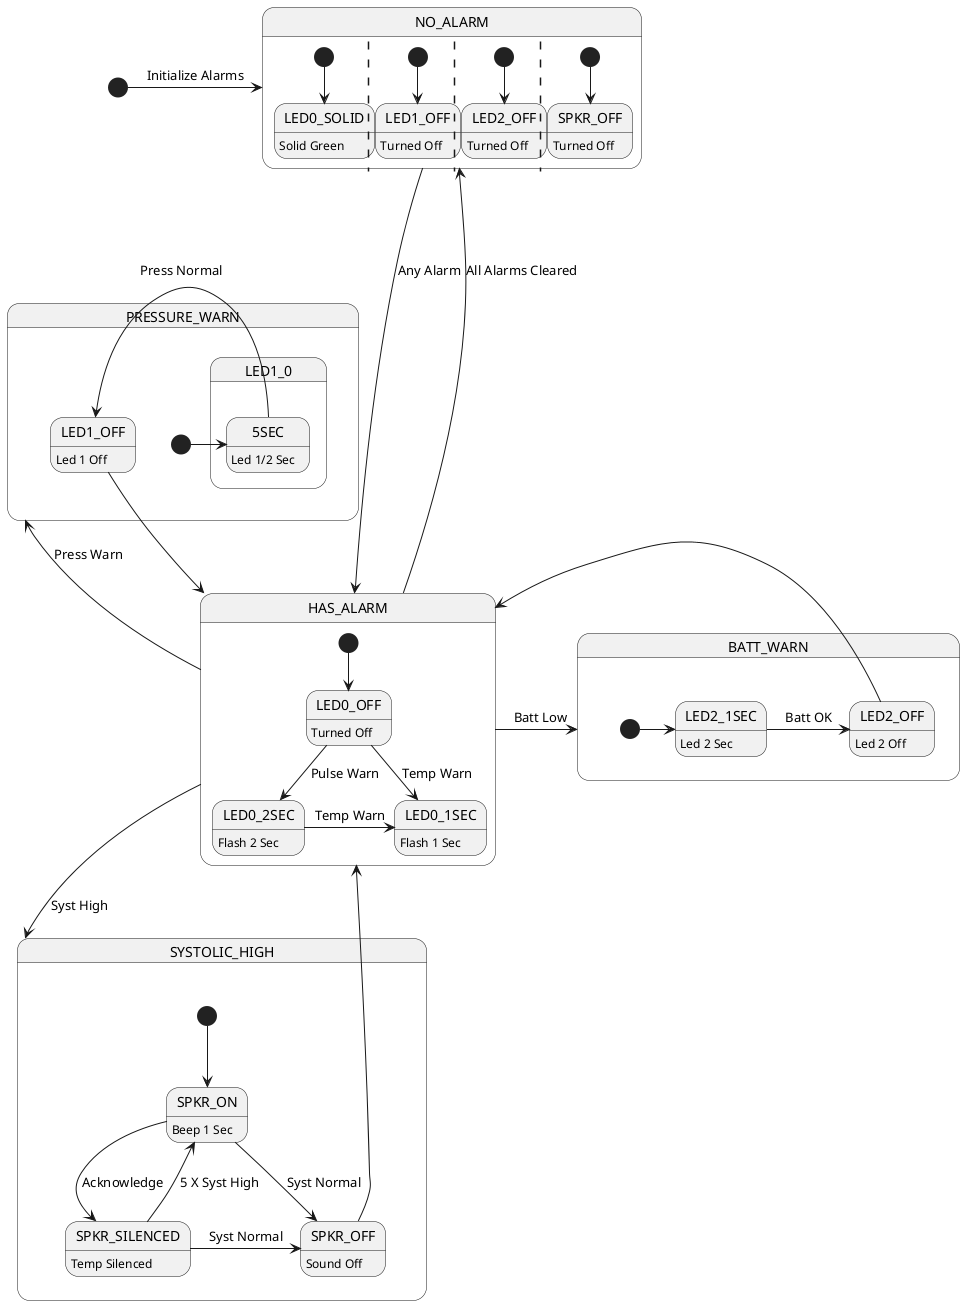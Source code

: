 @startuml
'scale 600 width

skinparam defaultFontName "Lucida Console"
'skinparam linetype ortho
'hide empty members
'skinparam defaultTextAlignment center



[*] -> NO_ALARM : Initialize Alarms
state NO_ALARM {
  [*] --> LED0_SOLID
  LED0_SOLID : Solid Green
  ||
  [*] --> LED1_OFF
  LED1_OFF : Turned Off
  ||
  [*] --> LED2_OFF
  LED2_OFF : Turned Off
  ||
  [*] --> SPKR_OFF
  SPKR_OFF : Turned Off
}


NO_ALARM --down--> HAS_ALARM : Any Alarm
HAS_ALARM --up--> NO_ALARM : All Alarms Cleared
state HAS_ALARM {
  LED0_OFF: Turned Off
  LED0_1SEC: Flash 1 Sec
  LED0_2SEC: Flash 2 Sec

  [*] -down-> LED0_OFF
  LED0_OFF -down-> LED0_2SEC : Pulse Warn
  LED0_OFF -down-> LED0_1SEC : Temp Warn
  LED0_2SEC -right-> LED0_1SEC : Temp Warn
}


HAS_ALARM -down-> SYSTOLIC_HIGH : Syst High
state SYSTOLIC_HIGH {
  state SYST_SPKR_OFF as "SPKR_OFF"
  SYST_SPKR_OFF : Sound Off
  SPKR_ON : Beep 1 Sec
  SPKR_SILENCED : Temp Silenced

  [*] -down-> SPKR_ON
  SPKR_ON -down-> SPKR_SILENCED : Acknowledge
  SPKR_ON -right-> SYST_SPKR_OFF : Syst Normal
  SPKR_SILENCED -up-> SPKR_ON : 5 X Syst High
  SPKR_SILENCED -right-> SYST_SPKR_OFF : Syst Normal
  SYST_SPKR_OFF -up-> HAS_ALARM

}

HAS_ALARM -right-> BATT_WARN : Batt Low
state BATT_WARN {
  state BATT_WARN_LED2_OFF as "LED2_OFF"
  BATT_WARN_LED2_OFF : Led 2 Off
  LED2_1SEC: Led 2 Sec

  [*] -> LED2_1SEC
  LED2_1SEC -> BATT_WARN_LED2_OFF : Batt OK
  BATT_WARN_LED2_OFF -> HAS_ALARM
}


HAS_ALARM -right-> PRESSURE_WARN : Press Warn
state PRESSURE_WARN {
  state PRESS_LED1_OFF as "LED1_OFF"
  PRESS_LED1_OFF: Led 1 Off
  LED1_0.5SEC : Led 1/2 Sec

  [*] -right-> LED1_0.5SEC
  LED1_0.5SEC -right-> PRESS_LED1_OFF : Press Normal
  PRESS_LED1_OFF --> HAS_ALARM
}







@enduml